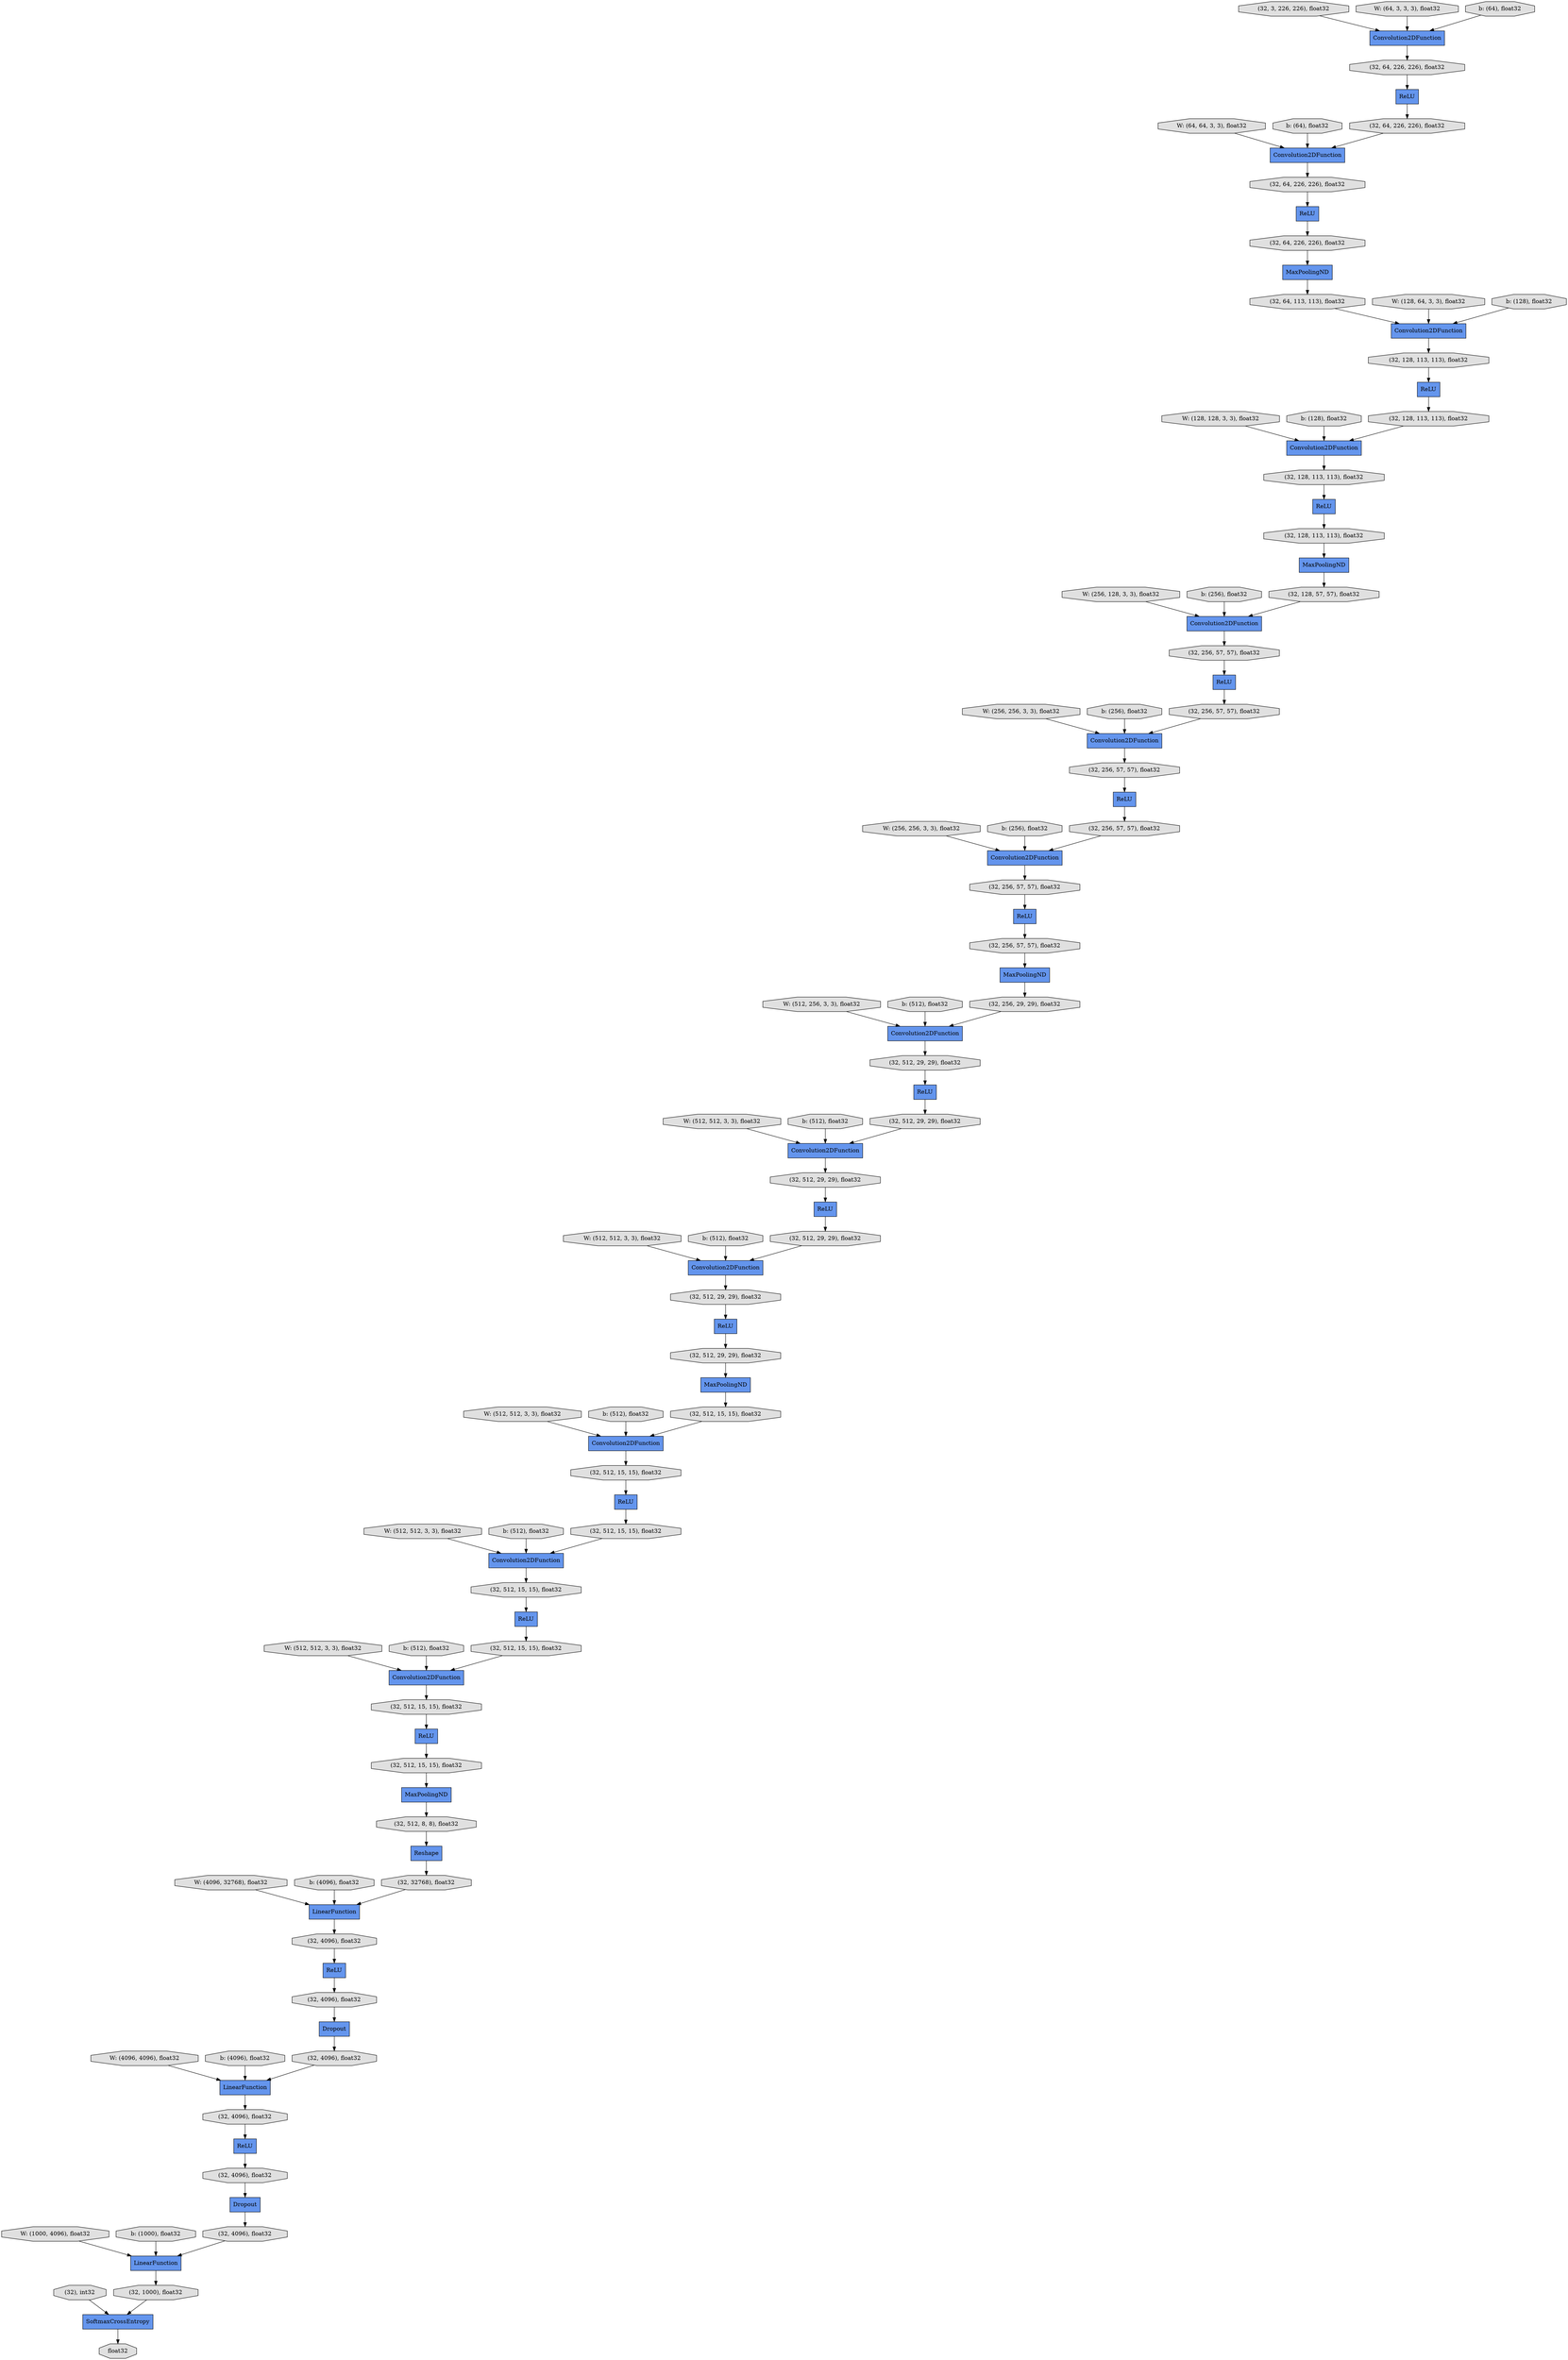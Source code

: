 digraph graphname{rankdir=TB;47840984408144 [label="ReLU",shape="record",fillcolor="#6495ED",style="filled"];47840935952656 [label="(32, 4096), float32",shape="octagon",fillcolor="#E0E0E0",style="filled"];47840984408336 [label="Convolution2DFunction",shape="record",fillcolor="#6495ED",style="filled"];47840935952848 [label="LinearFunction",shape="record",fillcolor="#6495ED",style="filled"];47840984408592 [label="MaxPoolingND",shape="record",fillcolor="#6495ED",style="filled"];47840984408720 [label="(32, 3, 226, 226), float32",shape="octagon",fillcolor="#E0E0E0",style="filled"];47840935953104 [label="ReLU",shape="record",fillcolor="#6495ED",style="filled"];47840936010448 [label="MaxPoolingND",shape="record",fillcolor="#6495ED",style="filled"];47840935953232 [label="(32, 1000), float32",shape="octagon",fillcolor="#E0E0E0",style="filled"];47840935953360 [label="(32, 512, 15, 15), float32",shape="octagon",fillcolor="#E0E0E0",style="filled"];47840935953488 [label="float32",shape="octagon",fillcolor="#E0E0E0",style="filled"];47840936010960 [label="MaxPoolingND",shape="record",fillcolor="#6495ED",style="filled"];47840936011024 [label="(32, 128, 113, 113), float32",shape="octagon",fillcolor="#E0E0E0",style="filled"];47840936011152 [label="ReLU",shape="record",fillcolor="#6495ED",style="filled"];47840935953808 [label="(32, 32768), float32",shape="octagon",fillcolor="#E0E0E0",style="filled"];47840935953872 [label="LinearFunction",shape="record",fillcolor="#6495ED",style="filled"];47840936011216 [label="(32, 128, 57, 57), float32",shape="octagon",fillcolor="#E0E0E0",style="filled"];47840936011344 [label="(32, 64, 226, 226), float32",shape="octagon",fillcolor="#E0E0E0",style="filled"];47840935954064 [label="(32, 512, 8, 8), float32",shape="octagon",fillcolor="#E0E0E0",style="filled"];47840936011408 [label="(32, 128, 113, 113), float32",shape="octagon",fillcolor="#E0E0E0",style="filled"];47840936011728 [label="(32, 256, 57, 57), float32",shape="octagon",fillcolor="#E0E0E0",style="filled"];47840936011792 [label="(32, 128, 113, 113), float32",shape="octagon",fillcolor="#E0E0E0",style="filled"];47840935954512 [label="(32, 4096), float32",shape="octagon",fillcolor="#E0E0E0",style="filled"];47840936011856 [label="Convolution2DFunction",shape="record",fillcolor="#6495ED",style="filled"];47840936011920 [label="ReLU",shape="record",fillcolor="#6495ED",style="filled"];47840936011984 [label="Convolution2DFunction",shape="record",fillcolor="#6495ED",style="filled"];47840935954768 [label="(32), int32",shape="octagon",fillcolor="#E0E0E0",style="filled"];47840936012304 [label="ReLU",shape="record",fillcolor="#6495ED",style="filled"];47840935955024 [label="Dropout",shape="record",fillcolor="#6495ED",style="filled"];47840936012368 [label="(32, 64, 113, 113), float32",shape="octagon",fillcolor="#E0E0E0",style="filled"];47840936012432 [label="(32, 256, 57, 57), float32",shape="octagon",fillcolor="#E0E0E0",style="filled"];47840936012496 [label="Convolution2DFunction",shape="record",fillcolor="#6495ED",style="filled"];47838953573264 [label="Reshape",shape="record",fillcolor="#6495ED",style="filled"];47840936012688 [label="(32, 64, 226, 226), float32",shape="octagon",fillcolor="#E0E0E0",style="filled"];47840936012752 [label="(32, 256, 57, 57), float32",shape="octagon",fillcolor="#E0E0E0",style="filled"];47840935955536 [label="(32, 4096), float32",shape="octagon",fillcolor="#E0E0E0",style="filled"];47840936012944 [label="ReLU",shape="record",fillcolor="#6495ED",style="filled"];47840935955664 [label="(32, 4096), float32",shape="octagon",fillcolor="#E0E0E0",style="filled"];47840936013072 [label="ReLU",shape="record",fillcolor="#6495ED",style="filled"];47838953573776 [label="Convolution2DFunction",shape="record",fillcolor="#6495ED",style="filled"];47840935955920 [label="(32, 4096), float32",shape="octagon",fillcolor="#E0E0E0",style="filled"];47840936013328 [label="(32, 128, 113, 113), float32",shape="octagon",fillcolor="#E0E0E0",style="filled"];47840935906832 [label="ReLU",shape="record",fillcolor="#6495ED",style="filled"];47838953573968 [label="ReLU",shape="record",fillcolor="#6495ED",style="filled"];47840935956112 [label="(32, 4096), float32",shape="octagon",fillcolor="#E0E0E0",style="filled"];47840936013456 [label="Convolution2DFunction",shape="record",fillcolor="#6495ED",style="filled"];47838892650192 [label="W: (64, 3, 3, 3), float32",shape="octagon",fillcolor="#E0E0E0",style="filled"];47840935956240 [label="Dropout",shape="record",fillcolor="#6495ED",style="filled"];47840936013648 [label="Convolution2DFunction",shape="record",fillcolor="#6495ED",style="filled"];47840936038544 [label="(32, 512, 29, 29), float32",shape="octagon",fillcolor="#E0E0E0",style="filled"];47838953443472 [label="W: (512, 256, 3, 3), float32",shape="octagon",fillcolor="#E0E0E0",style="filled"];47838953418896 [label="W: (64, 64, 3, 3), float32",shape="octagon",fillcolor="#E0E0E0",style="filled"];47840936038672 [label="ReLU",shape="record",fillcolor="#6495ED",style="filled"];47838953460048 [label="W: (4096, 32768), float32",shape="octagon",fillcolor="#E0E0E0",style="filled"];47840936038736 [label="(32, 512, 15, 15), float32",shape="octagon",fillcolor="#E0E0E0",style="filled"];47838953599440 [label="SoftmaxCrossEntropy",shape="record",fillcolor="#6495ED",style="filled"];47838953419216 [label="b: (64), float32",shape="octagon",fillcolor="#E0E0E0",style="filled"];47840936038928 [label="ReLU",shape="record",fillcolor="#6495ED",style="filled"];47838953443856 [label="b: (512), float32",shape="octagon",fillcolor="#E0E0E0",style="filled"];47838953460368 [label="b: (4096), float32",shape="octagon",fillcolor="#E0E0E0",style="filled"];47838953419536 [label="W: (128, 64, 3, 3), float32",shape="octagon",fillcolor="#E0E0E0",style="filled"];47838953444176 [label="W: (512, 512, 3, 3), float32",shape="octagon",fillcolor="#E0E0E0",style="filled"];47840936039312 [label="ReLU",shape="record",fillcolor="#6495ED",style="filled"];47840984486800 [label="Convolution2DFunction",shape="record",fillcolor="#6495ED",style="filled"];47838953460688 [label="W: (4096, 4096), float32",shape="octagon",fillcolor="#E0E0E0",style="filled"];47840936039376 [label="ReLU",shape="record",fillcolor="#6495ED",style="filled"];47840984486864 [label="(32, 64, 226, 226), float32",shape="octagon",fillcolor="#E0E0E0",style="filled"];47840984486928 [label="(32, 64, 226, 226), float32",shape="octagon",fillcolor="#E0E0E0",style="filled"];47840936039504 [label="(32, 256, 29, 29), float32",shape="octagon",fillcolor="#E0E0E0",style="filled"];47838953419856 [label="b: (128), float32",shape="octagon",fillcolor="#E0E0E0",style="filled"];47840936039632 [label="(32, 512, 29, 29), float32",shape="octagon",fillcolor="#E0E0E0",style="filled"];47838953444560 [label="b: (512), float32",shape="octagon",fillcolor="#E0E0E0",style="filled"];47840984487120 [label="ReLU",shape="record",fillcolor="#6495ED",style="filled"];47840936039696 [label="MaxPoolingND",shape="record",fillcolor="#6495ED",style="filled"];47840984487184 [label="Convolution2DFunction",shape="record",fillcolor="#6495ED",style="filled"];47838953461136 [label="b: (4096), float32",shape="octagon",fillcolor="#E0E0E0",style="filled"];47840936039824 [label="(32, 512, 15, 15), float32",shape="octagon",fillcolor="#E0E0E0",style="filled"];47838953420176 [label="W: (128, 128, 3, 3), float32",shape="octagon",fillcolor="#E0E0E0",style="filled"];47840936039952 [label="(32, 512, 15, 15), float32",shape="octagon",fillcolor="#E0E0E0",style="filled"];47838953444880 [label="W: (512, 512, 3, 3), float32",shape="octagon",fillcolor="#E0E0E0",style="filled"];47838953461456 [label="W: (1000, 4096), float32",shape="octagon",fillcolor="#E0E0E0",style="filled"];47838953420496 [label="b: (128), float32",shape="octagon",fillcolor="#E0E0E0",style="filled"];47840936040208 [label="Convolution2DFunction",shape="record",fillcolor="#6495ED",style="filled"];47840936040272 [label="(32, 512, 15, 15), float32",shape="octagon",fillcolor="#E0E0E0",style="filled"];47838953445264 [label="b: (512), float32",shape="octagon",fillcolor="#E0E0E0",style="filled"];47840936040400 [label="(32, 512, 29, 29), float32",shape="octagon",fillcolor="#E0E0E0",style="filled"];47838953420816 [label="W: (256, 128, 3, 3), float32",shape="octagon",fillcolor="#E0E0E0",style="filled"];47838953461840 [label="b: (1000), float32",shape="octagon",fillcolor="#E0E0E0",style="filled"];47840936040528 [label="MaxPoolingND",shape="record",fillcolor="#6495ED",style="filled"];47840936040656 [label="LinearFunction",shape="record",fillcolor="#6495ED",style="filled"];47838953445584 [label="W: (512, 512, 3, 3), float32",shape="octagon",fillcolor="#E0E0E0",style="filled"];47838953421200 [label="b: (256), float32",shape="octagon",fillcolor="#E0E0E0",style="filled"];47840936040976 [label="(32, 512, 15, 15), float32",shape="octagon",fillcolor="#E0E0E0",style="filled"];47838953445968 [label="b: (512), float32",shape="octagon",fillcolor="#E0E0E0",style="filled"];47840936041104 [label="Convolution2DFunction",shape="record",fillcolor="#6495ED",style="filled"];47838953421520 [label="W: (256, 256, 3, 3), float32",shape="octagon",fillcolor="#E0E0E0",style="filled"];47838953446288 [label="W: (512, 512, 3, 3), float32",shape="octagon",fillcolor="#E0E0E0",style="filled"];47840936041424 [label="(32, 256, 57, 57), float32",shape="octagon",fillcolor="#E0E0E0",style="filled"];47840936041552 [label="(32, 256, 57, 57), float32",shape="octagon",fillcolor="#E0E0E0",style="filled"];47838953421904 [label="b: (256), float32",shape="octagon",fillcolor="#E0E0E0",style="filled"];47840936041616 [label="(32, 512, 15, 15), float32",shape="octagon",fillcolor="#E0E0E0",style="filled"];47840936041680 [label="(32, 256, 57, 57), float32",shape="octagon",fillcolor="#E0E0E0",style="filled"];47838953446672 [label="b: (512), float32",shape="octagon",fillcolor="#E0E0E0",style="filled"];47840936041808 [label="(32, 512, 29, 29), float32",shape="octagon",fillcolor="#E0E0E0",style="filled"];47840936041872 [label="(32, 512, 29, 29), float32",shape="octagon",fillcolor="#E0E0E0",style="filled"];47838953422224 [label="W: (256, 256, 3, 3), float32",shape="octagon",fillcolor="#E0E0E0",style="filled"];47840936041936 [label="(32, 512, 29, 29), float32",shape="octagon",fillcolor="#E0E0E0",style="filled"];47840936042000 [label="Convolution2DFunction",shape="record",fillcolor="#6495ED",style="filled"];47838953446992 [label="W: (512, 512, 3, 3), float32",shape="octagon",fillcolor="#E0E0E0",style="filled"];47840936042128 [label="ReLU",shape="record",fillcolor="#6495ED",style="filled"];47838953348752 [label="b: (64), float32",shape="octagon",fillcolor="#E0E0E0",style="filled"];47840936042256 [label="Convolution2DFunction",shape="record",fillcolor="#6495ED",style="filled"];47838953422608 [label="b: (256), float32",shape="octagon",fillcolor="#E0E0E0",style="filled"];47838953447376 [label="b: (512), float32",shape="octagon",fillcolor="#E0E0E0",style="filled"];47840936013648 -> 47840936041872;47840936011408 -> 47840984487120;47840936042256 -> 47840936039952;47840936040272 -> 47840936042000;47840936011728 -> 47840936012944;47840935952848 -> 47840935953232;47840936012432 -> 47840936013456;47840935953808 -> 47840936040656;47838953420496 -> 47840984487184;47840936039504 -> 47840936013648;47840936012496 -> 47840936041424;47840935953104 -> 47840935956112;47838953444176 -> 47840936011984;47840936041872 -> 47840936011920;47838953460688 -> 47840935953872;47838892650192 -> 47838953573776;47838953444880 -> 47840936040208;47840936012944 -> 47840936012432;47838953419856 -> 47840984486800;47840936041936 -> 47840936011984;47840936012688 -> 47840984408592;47840936011856 -> 47840936011728;47840936040400 -> 47840936039696;47840984408336 -> 47840936011344;47838953573776 -> 47840984486864;47840936040208 -> 47840936039632;47840935953872 -> 47840935952656;47838953460368 -> 47840936040656;47838953446992 -> 47840936041104;47838953421200 -> 47840936011856;47840936041552 -> 47840936010960;47840936012304 -> 47840936041552;47840936038544 -> 47840936040208;47840936039952 -> 47840936039376;47840935953360 -> 47840936040528;47840984487120 -> 47840936011792;47840936013072 -> 47840936038544;47838953573264 -> 47840935953808;47840936040976 -> 47840936038672;47838953446672 -> 47840936042000;47838953573968 -> 47840936012688;47838953418896 -> 47840984408336;47840935952656 -> 47840935953104;47840935954512 -> 47840935952848;47838953348752 -> 47838953573776;47840984487184 -> 47840936011408;47840936038672 -> 47840936039824;47838953419536 -> 47840984486800;47840935954064 -> 47838953573264;47838953445584 -> 47840936042256;47840936012368 -> 47840984486800;47840936040656 -> 47840935955920;47840936041808 -> 47840936013072;47840936039312 -> 47840935953360;47840935955024 -> 47840935955536;47840936042128 -> 47840936040400;47838953422224 -> 47840936012496;47838953461456 -> 47840935952848;47838953446288 -> 47840936042000;47840936010448 -> 47840936011216;47840936039632 -> 47840936042128;47838953460048 -> 47840936040656;47840936039824 -> 47840936041104;47840936038928 -> 47840935955664;47840936013328 -> 47840984487184;47840936041424 -> 47840936012304;47840935956112 -> 47840935956240;47840936012752 -> 47840936011152;47840936042000 -> 47840936040976;47838953419216 -> 47840984408336;47838953444560 -> 47840936011984;47840984486800 -> 47840936011024;47838953445968 -> 47840936042256;47840935955664 -> 47840935955024;47840984486928 -> 47840984408336;47840936011920 -> 47840936041936;47840936038736 -> 47840936042256;47838953422608 -> 47840936012496;47840935906832 -> 47840984486928;47840936041680 -> 47840936012496;47838953420176 -> 47840984487184;47840936010960 -> 47840936039504;47840936011152 -> 47840936041680;47840984408720 -> 47838953573776;47838953443856 -> 47840936013648;47840936011024 -> 47840984408144;47838953447376 -> 47840936041104;47838953443472 -> 47840936013648;47840935953232 -> 47838953599440;47840935955920 -> 47840936038928;47840935956240 -> 47840935954512;47840936040528 -> 47840935954064;47838953445264 -> 47840936040208;47840936011792 -> 47840936010448;47840936039696 -> 47840936038736;47838953420816 -> 47840936011856;47838953421520 -> 47840936013456;47840984408144 -> 47840936013328;47838953461840 -> 47840935952848;47840935955536 -> 47840935953872;47838953599440 -> 47840935953488;47840936011216 -> 47840936011856;47838953461136 -> 47840935953872;47840936041104 -> 47840936041616;47840936039376 -> 47840936040272;47840936013456 -> 47840936012752;47840936011984 -> 47840936041808;47838953421904 -> 47840936013456;47840936011344 -> 47838953573968;47840935954768 -> 47838953599440;47840984408592 -> 47840936012368;47840984486864 -> 47840935906832;47840936041616 -> 47840936039312;}